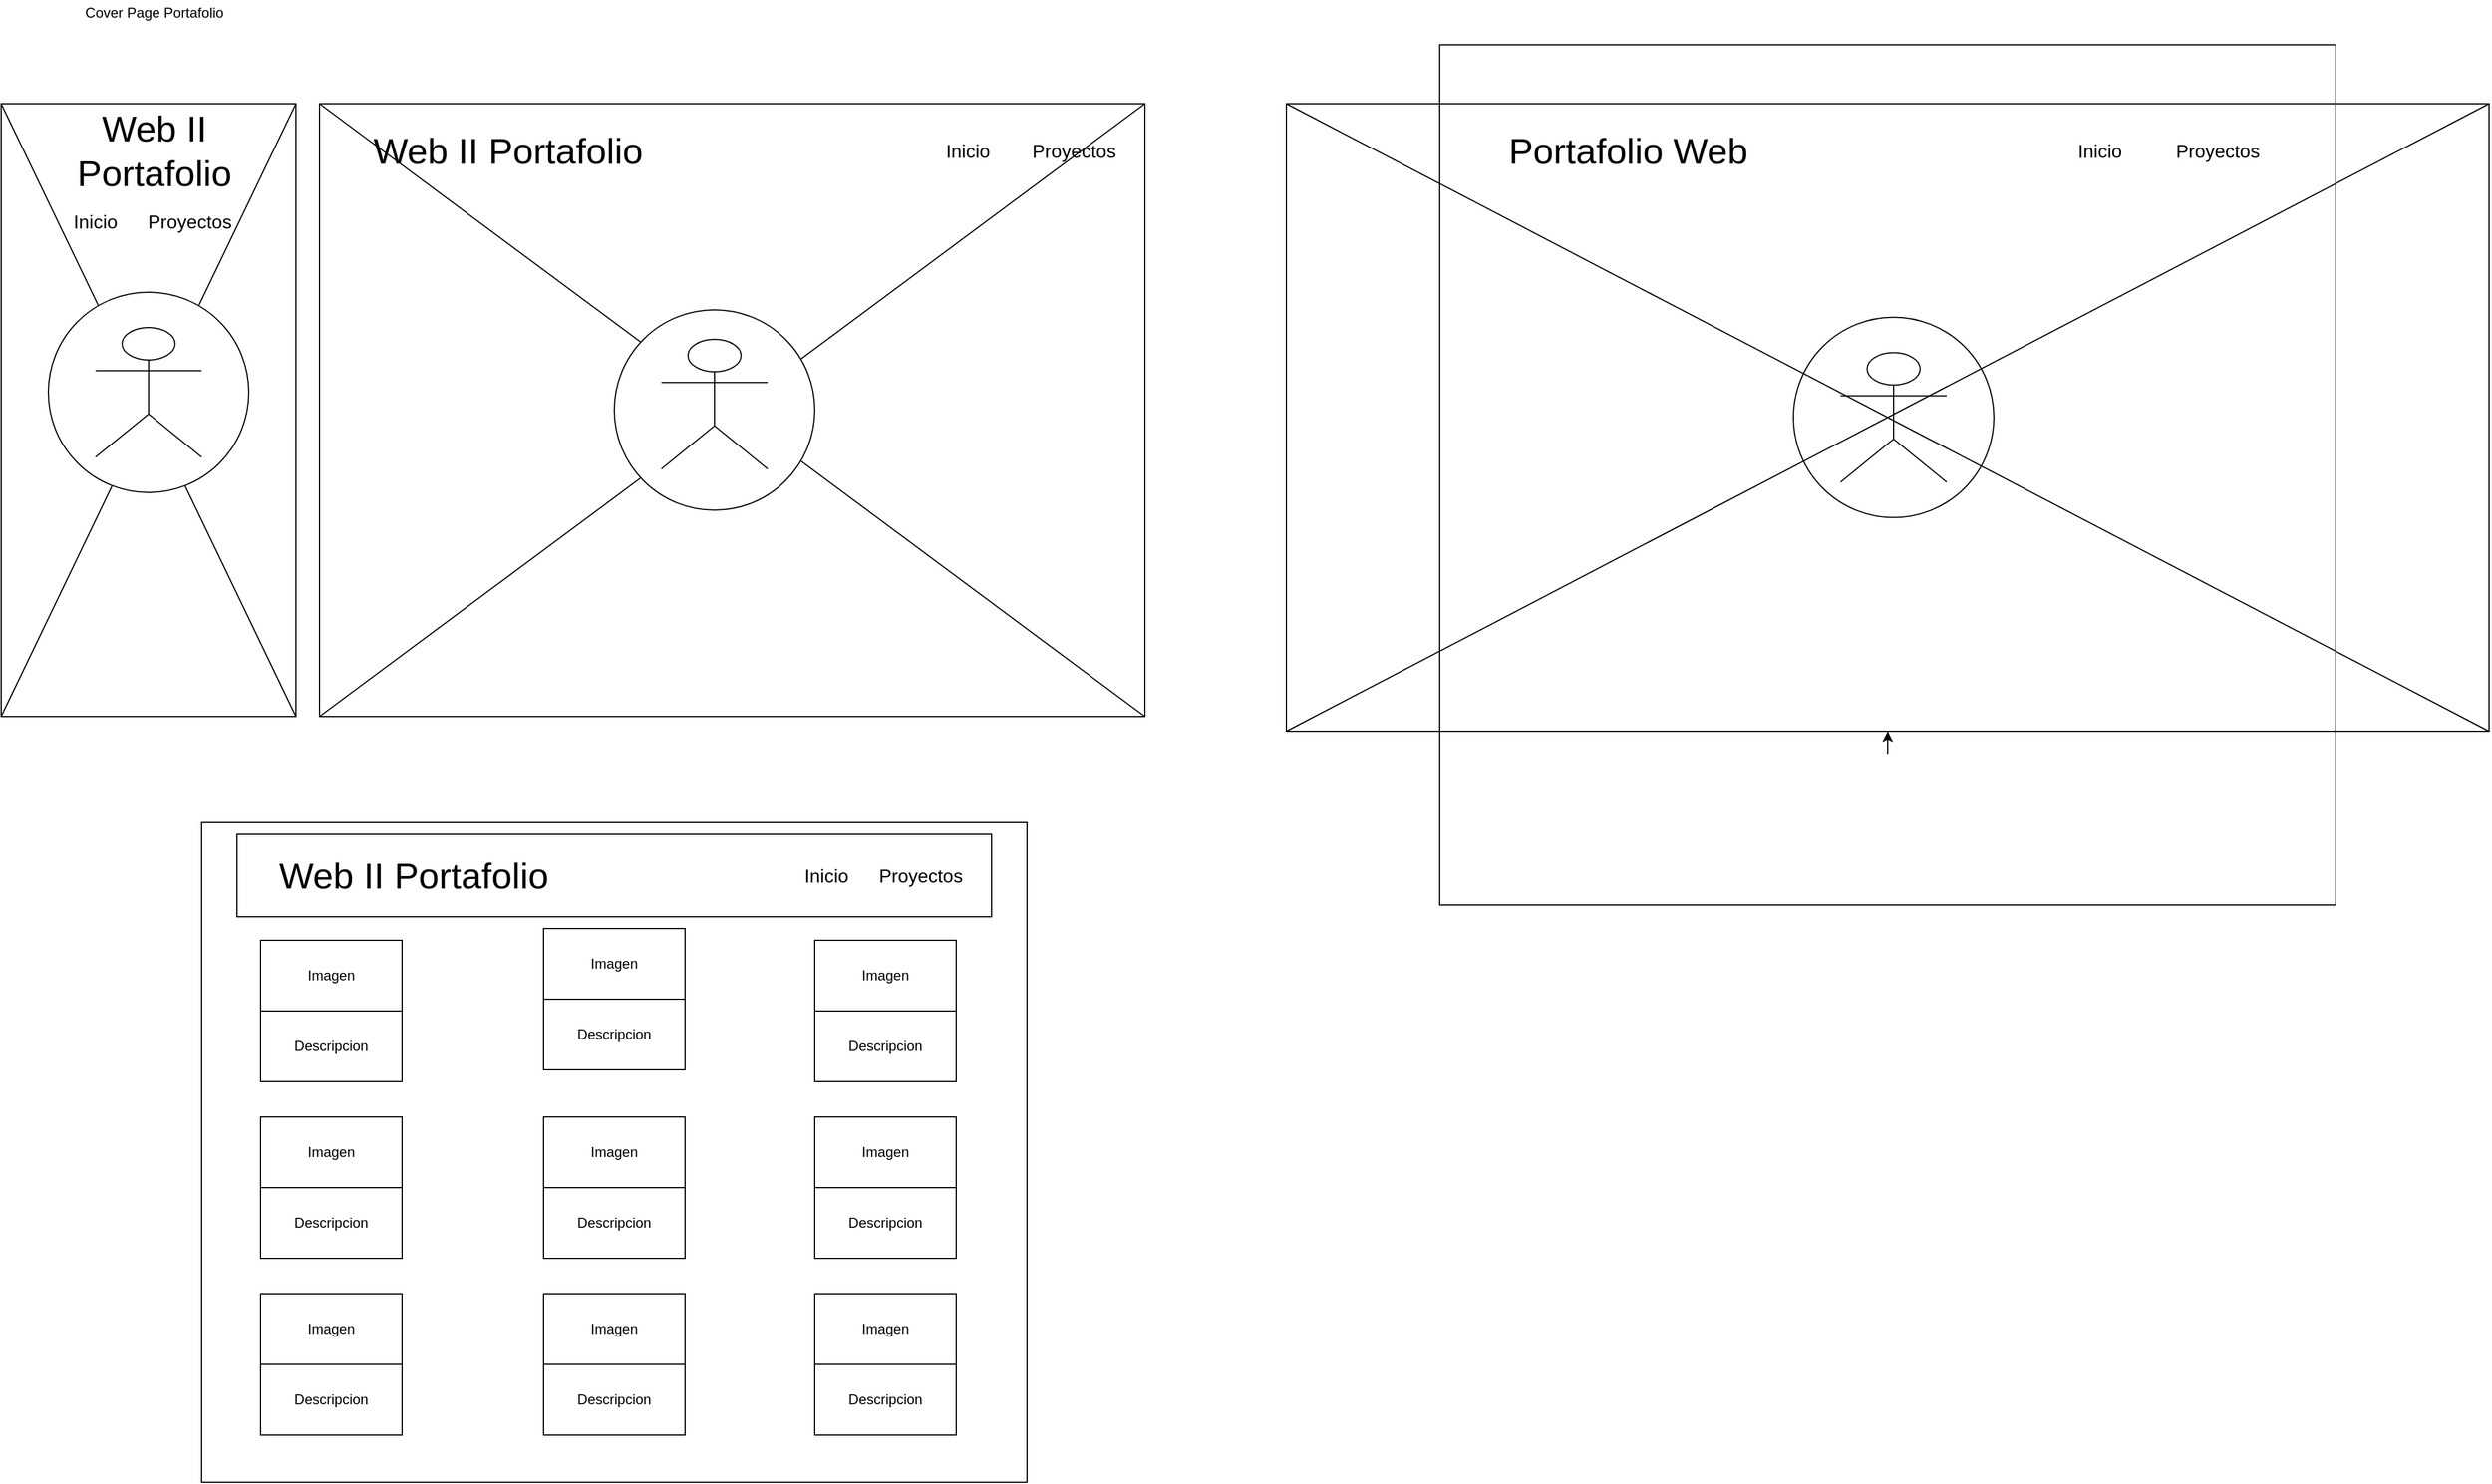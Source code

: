<mxfile version="14.1.8" type="device" pages="2"><diagram id="TVRLxBg_jeRX5fFNaOIJ" name="Page-1"><mxGraphModel dx="1092" dy="494" grid="1" gridSize="10" guides="1" tooltips="1" connect="1" arrows="1" fold="1" page="1" pageScale="1" pageWidth="1100" pageHeight="850" math="0" shadow="0"><root><mxCell id="0"/><mxCell id="1" parent="0"/><mxCell id="LJBU-VAnCsG5Pyl1tN5j-5" value="" style="rounded=0;whiteSpace=wrap;html=1;rotation=90;" parent="1" vertex="1"><mxGeometry x="260" y="640" width="560" height="700" as="geometry"/></mxCell><mxCell id="LJBU-VAnCsG5Pyl1tN5j-1" value="" style="rounded=0;whiteSpace=wrap;html=1;" parent="1" vertex="1"><mxGeometry x="20" y="100" width="250" height="520" as="geometry"/></mxCell><mxCell id="LJBU-VAnCsG5Pyl1tN5j-2" value="" style="rounded=0;whiteSpace=wrap;html=1;" parent="1" vertex="1"><mxGeometry x="290" y="100" width="700" height="520" as="geometry"/></mxCell><mxCell id="LJBU-VAnCsG5Pyl1tN5j-4" value="" style="rounded=0;whiteSpace=wrap;html=1;rotation=90;" parent="1" vertex="1"><mxGeometry x="1353.75" y="-143.75" width="532.5" height="1020" as="geometry"/></mxCell><mxCell id="LJBU-VAnCsG5Pyl1tN5j-6" value="Cover Page Portafolio" style="text;html=1;strokeColor=none;fillColor=none;align=center;verticalAlign=middle;whiteSpace=wrap;rounded=0;" parent="1" vertex="1"><mxGeometry x="20" y="12.5" width="260" height="20" as="geometry"/></mxCell><mxCell id="LJBU-VAnCsG5Pyl1tN5j-8" value="" style="endArrow=none;html=1;exitX=0;exitY=1;exitDx=0;exitDy=0;" parent="1" source="LJBU-VAnCsG5Pyl1tN5j-1" edge="1"><mxGeometry width="50" height="50" relative="1" as="geometry"><mxPoint x="220" y="150" as="sourcePoint"/><mxPoint x="270" y="100" as="targetPoint"/><Array as="points"/></mxGeometry></mxCell><mxCell id="LJBU-VAnCsG5Pyl1tN5j-9" value="" style="endArrow=none;html=1;exitX=1;exitY=1;exitDx=0;exitDy=0;entryX=0;entryY=0;entryDx=0;entryDy=0;" parent="1" source="LJBU-VAnCsG5Pyl1tN5j-1" target="LJBU-VAnCsG5Pyl1tN5j-1" edge="1"><mxGeometry width="50" height="50" relative="1" as="geometry"><mxPoint x="30" y="630.0" as="sourcePoint"/><mxPoint x="280" y="110" as="targetPoint"/></mxGeometry></mxCell><mxCell id="LJBU-VAnCsG5Pyl1tN5j-10" value="" style="ellipse;whiteSpace=wrap;html=1;aspect=fixed;" parent="1" vertex="1"><mxGeometry x="60" y="260" width="170" height="170" as="geometry"/></mxCell><mxCell id="LJBU-VAnCsG5Pyl1tN5j-12" value="" style="shape=umlActor;verticalLabelPosition=bottom;verticalAlign=top;html=1;outlineConnect=0;" parent="1" vertex="1"><mxGeometry x="100" y="290" width="90" height="110" as="geometry"/></mxCell><mxCell id="LJBU-VAnCsG5Pyl1tN5j-15" value="Web II Portafolio" style="text;html=1;strokeColor=none;fillColor=none;align=center;verticalAlign=middle;whiteSpace=wrap;rounded=0;fontSize=31;" parent="1" vertex="1"><mxGeometry x="70" y="130" width="160" height="20" as="geometry"/></mxCell><mxCell id="LJBU-VAnCsG5Pyl1tN5j-16" value="Inicio" style="text;html=1;strokeColor=none;fillColor=none;align=center;verticalAlign=middle;whiteSpace=wrap;rounded=0;fontSize=16;" parent="1" vertex="1"><mxGeometry x="80" y="190" width="40" height="20" as="geometry"/></mxCell><mxCell id="LJBU-VAnCsG5Pyl1tN5j-17" value="Proyectos" style="text;html=1;strokeColor=none;fillColor=none;align=center;verticalAlign=middle;whiteSpace=wrap;rounded=0;fontSize=16;" parent="1" vertex="1"><mxGeometry x="160" y="190" width="40" height="20" as="geometry"/></mxCell><mxCell id="LJBU-VAnCsG5Pyl1tN5j-20" value="Web II Portafolio" style="text;html=1;strokeColor=none;fillColor=none;align=center;verticalAlign=middle;whiteSpace=wrap;rounded=0;fontSize=31;" parent="1" vertex="1"><mxGeometry x="310" y="130" width="280" height="20" as="geometry"/></mxCell><mxCell id="LJBU-VAnCsG5Pyl1tN5j-21" value="Inicio" style="text;html=1;strokeColor=none;fillColor=none;align=center;verticalAlign=middle;whiteSpace=wrap;rounded=0;fontSize=16;" parent="1" vertex="1"><mxGeometry x="820" y="130" width="40" height="20" as="geometry"/></mxCell><mxCell id="LJBU-VAnCsG5Pyl1tN5j-22" value="Proyectos" style="text;html=1;strokeColor=none;fillColor=none;align=center;verticalAlign=middle;whiteSpace=wrap;rounded=0;fontSize=16;" parent="1" vertex="1"><mxGeometry x="910" y="130" width="40" height="20" as="geometry"/></mxCell><mxCell id="LJBU-VAnCsG5Pyl1tN5j-23" value="" style="endArrow=none;html=1;fontSize=16;entryX=0;entryY=0;entryDx=0;entryDy=0;exitX=1;exitY=1;exitDx=0;exitDy=0;" parent="1" source="LJBU-VAnCsG5Pyl1tN5j-2" target="LJBU-VAnCsG5Pyl1tN5j-2" edge="1"><mxGeometry width="50" height="50" relative="1" as="geometry"><mxPoint x="620" y="320" as="sourcePoint"/><mxPoint x="670" y="270" as="targetPoint"/></mxGeometry></mxCell><mxCell id="LJBU-VAnCsG5Pyl1tN5j-24" value="" style="endArrow=none;html=1;fontSize=16;entryX=1;entryY=0;entryDx=0;entryDy=0;exitX=0;exitY=1;exitDx=0;exitDy=0;" parent="1" source="LJBU-VAnCsG5Pyl1tN5j-2" target="LJBU-VAnCsG5Pyl1tN5j-2" edge="1"><mxGeometry width="50" height="50" relative="1" as="geometry"><mxPoint x="620" y="320" as="sourcePoint"/><mxPoint x="670" y="270" as="targetPoint"/></mxGeometry></mxCell><mxCell id="LJBU-VAnCsG5Pyl1tN5j-25" style="edgeStyle=orthogonalEdgeStyle;rounded=0;orthogonalLoop=1;jettySize=auto;html=1;exitX=1;exitY=0.5;exitDx=0;exitDy=0;fontSize=16;" parent="1" source="LJBU-VAnCsG5Pyl1tN5j-4" target="LJBU-VAnCsG5Pyl1tN5j-4" edge="1"><mxGeometry relative="1" as="geometry"/></mxCell><mxCell id="LJBU-VAnCsG5Pyl1tN5j-26" value="" style="ellipse;whiteSpace=wrap;html=1;aspect=fixed;" parent="1" vertex="1"><mxGeometry x="540" y="275" width="170" height="170" as="geometry"/></mxCell><mxCell id="LJBU-VAnCsG5Pyl1tN5j-27" value="" style="shape=umlActor;verticalLabelPosition=bottom;verticalAlign=top;html=1;outlineConnect=0;" parent="1" vertex="1"><mxGeometry x="580" y="300" width="90" height="110" as="geometry"/></mxCell><mxCell id="LJBU-VAnCsG5Pyl1tN5j-28" value="Portafolio Web" style="text;html=1;strokeColor=none;fillColor=none;align=center;verticalAlign=middle;whiteSpace=wrap;rounded=0;fontSize=31;" parent="1" vertex="1"><mxGeometry x="1260" y="130" width="280" height="20" as="geometry"/></mxCell><mxCell id="LJBU-VAnCsG5Pyl1tN5j-29" value="Inicio" style="text;html=1;strokeColor=none;fillColor=none;align=center;verticalAlign=middle;whiteSpace=wrap;rounded=0;fontSize=16;" parent="1" vertex="1"><mxGeometry x="1780" y="130" width="40" height="20" as="geometry"/></mxCell><mxCell id="LJBU-VAnCsG5Pyl1tN5j-30" value="Proyectos" style="text;html=1;strokeColor=none;fillColor=none;align=center;verticalAlign=middle;whiteSpace=wrap;rounded=0;fontSize=16;" parent="1" vertex="1"><mxGeometry x="1880" y="130" width="40" height="20" as="geometry"/></mxCell><mxCell id="LJBU-VAnCsG5Pyl1tN5j-31" value="" style="ellipse;whiteSpace=wrap;html=1;aspect=fixed;" parent="1" vertex="1"><mxGeometry x="1540" y="281.25" width="170" height="170" as="geometry"/></mxCell><mxCell id="LJBU-VAnCsG5Pyl1tN5j-32" value="" style="shape=umlActor;verticalLabelPosition=bottom;verticalAlign=top;html=1;outlineConnect=0;" parent="1" vertex="1"><mxGeometry x="1580" y="311.25" width="90" height="110" as="geometry"/></mxCell><mxCell id="LJBU-VAnCsG5Pyl1tN5j-33" value="" style="endArrow=none;html=1;fontSize=16;entryX=0;entryY=1;entryDx=0;entryDy=0;exitX=1;exitY=0;exitDx=0;exitDy=0;" parent="1" source="LJBU-VAnCsG5Pyl1tN5j-4" target="LJBU-VAnCsG5Pyl1tN5j-4" edge="1"><mxGeometry width="50" height="50" relative="1" as="geometry"><mxPoint x="1460" y="490" as="sourcePoint"/><mxPoint x="1510" y="440" as="targetPoint"/></mxGeometry></mxCell><mxCell id="LJBU-VAnCsG5Pyl1tN5j-34" value="" style="endArrow=none;html=1;fontSize=16;exitX=1;exitY=1;exitDx=0;exitDy=0;entryX=0;entryY=0;entryDx=0;entryDy=0;" parent="1" source="LJBU-VAnCsG5Pyl1tN5j-4" target="LJBU-VAnCsG5Pyl1tN5j-4" edge="1"><mxGeometry width="50" height="50" relative="1" as="geometry"><mxPoint x="1460" y="490" as="sourcePoint"/><mxPoint x="1510" y="440" as="targetPoint"/></mxGeometry></mxCell><mxCell id="LJBU-VAnCsG5Pyl1tN5j-35" value="" style="rounded=0;whiteSpace=wrap;html=1;fontSize=16;fillColor=none;" parent="1" vertex="1"><mxGeometry x="1240" y="50" width="760" height="730" as="geometry"/></mxCell><mxCell id="Os_f2i-9dtp2tiWXhxIK-8" value="" style="rounded=0;whiteSpace=wrap;html=1;strokeColor=#000000;fillColor=#FFFFFF;" vertex="1" parent="1"><mxGeometry x="220" y="720" width="640" height="70" as="geometry"/></mxCell><mxCell id="Os_f2i-9dtp2tiWXhxIK-1" value="Web II Portafolio" style="text;html=1;strokeColor=#FFFFFF;fillColor=#FFFFFF;align=center;verticalAlign=middle;whiteSpace=wrap;rounded=0;fontSize=31;" vertex="1" parent="1"><mxGeometry x="230" y="745" width="280" height="20" as="geometry"/></mxCell><mxCell id="Os_f2i-9dtp2tiWXhxIK-2" value="Inicio" style="text;html=1;strokeColor=none;fillColor=none;align=center;verticalAlign=middle;whiteSpace=wrap;rounded=0;fontSize=16;" vertex="1" parent="1"><mxGeometry x="700" y="745" width="40" height="20" as="geometry"/></mxCell><mxCell id="Os_f2i-9dtp2tiWXhxIK-3" value="Proyectos" style="text;html=1;strokeColor=none;fillColor=none;align=center;verticalAlign=middle;whiteSpace=wrap;rounded=0;fontSize=16;" vertex="1" parent="1"><mxGeometry x="780" y="745" width="40" height="20" as="geometry"/></mxCell><mxCell id="Os_f2i-9dtp2tiWXhxIK-10" value="" style="rounded=0;whiteSpace=wrap;html=1;strokeColor=#000000;fillColor=#FFFFFF;" vertex="1" parent="1"><mxGeometry x="240" y="810" width="120" height="60" as="geometry"/></mxCell><mxCell id="Os_f2i-9dtp2tiWXhxIK-11" value="Imagen" style="text;html=1;strokeColor=none;fillColor=none;align=center;verticalAlign=middle;whiteSpace=wrap;rounded=0;" vertex="1" parent="1"><mxGeometry x="280" y="830" width="40" height="20" as="geometry"/></mxCell><mxCell id="Os_f2i-9dtp2tiWXhxIK-13" value="" style="rounded=0;whiteSpace=wrap;html=1;strokeColor=#000000;fillColor=#FFFFFF;" vertex="1" parent="1"><mxGeometry x="240" y="870" width="120" height="60" as="geometry"/></mxCell><mxCell id="Os_f2i-9dtp2tiWXhxIK-14" value="Descripcion" style="text;html=1;strokeColor=none;fillColor=none;align=center;verticalAlign=middle;whiteSpace=wrap;rounded=0;" vertex="1" parent="1"><mxGeometry x="280" y="890" width="40" height="20" as="geometry"/></mxCell><mxCell id="Os_f2i-9dtp2tiWXhxIK-15" value="" style="rounded=0;whiteSpace=wrap;html=1;strokeColor=#000000;fillColor=#FFFFFF;" vertex="1" parent="1"><mxGeometry x="480" y="800" width="120" height="60" as="geometry"/></mxCell><mxCell id="Os_f2i-9dtp2tiWXhxIK-16" value="Imagen" style="text;html=1;strokeColor=none;fillColor=none;align=center;verticalAlign=middle;whiteSpace=wrap;rounded=0;" vertex="1" parent="1"><mxGeometry x="520" y="820" width="40" height="20" as="geometry"/></mxCell><mxCell id="Os_f2i-9dtp2tiWXhxIK-17" value="" style="rounded=0;whiteSpace=wrap;html=1;strokeColor=#000000;fillColor=#FFFFFF;" vertex="1" parent="1"><mxGeometry x="480" y="860" width="120" height="60" as="geometry"/></mxCell><mxCell id="Os_f2i-9dtp2tiWXhxIK-18" value="Descripcion" style="text;html=1;strokeColor=none;fillColor=none;align=center;verticalAlign=middle;whiteSpace=wrap;rounded=0;" vertex="1" parent="1"><mxGeometry x="520" y="880" width="40" height="20" as="geometry"/></mxCell><mxCell id="Os_f2i-9dtp2tiWXhxIK-19" value="" style="rounded=0;whiteSpace=wrap;html=1;strokeColor=#000000;fillColor=#FFFFFF;" vertex="1" parent="1"><mxGeometry x="710" y="810" width="120" height="60" as="geometry"/></mxCell><mxCell id="Os_f2i-9dtp2tiWXhxIK-20" value="Imagen" style="text;html=1;strokeColor=none;fillColor=none;align=center;verticalAlign=middle;whiteSpace=wrap;rounded=0;" vertex="1" parent="1"><mxGeometry x="750" y="830" width="40" height="20" as="geometry"/></mxCell><mxCell id="Os_f2i-9dtp2tiWXhxIK-21" value="" style="rounded=0;whiteSpace=wrap;html=1;strokeColor=#000000;fillColor=#FFFFFF;" vertex="1" parent="1"><mxGeometry x="710" y="870" width="120" height="60" as="geometry"/></mxCell><mxCell id="Os_f2i-9dtp2tiWXhxIK-22" value="Descripcion" style="text;html=1;strokeColor=none;fillColor=none;align=center;verticalAlign=middle;whiteSpace=wrap;rounded=0;" vertex="1" parent="1"><mxGeometry x="750" y="890" width="40" height="20" as="geometry"/></mxCell><mxCell id="Os_f2i-9dtp2tiWXhxIK-25" value="" style="rounded=0;whiteSpace=wrap;html=1;strokeColor=#000000;fillColor=#FFFFFF;" vertex="1" parent="1"><mxGeometry x="240" y="960" width="120" height="60" as="geometry"/></mxCell><mxCell id="Os_f2i-9dtp2tiWXhxIK-26" value="Imagen" style="text;html=1;strokeColor=none;fillColor=none;align=center;verticalAlign=middle;whiteSpace=wrap;rounded=0;" vertex="1" parent="1"><mxGeometry x="280" y="980" width="40" height="20" as="geometry"/></mxCell><mxCell id="Os_f2i-9dtp2tiWXhxIK-27" value="" style="rounded=0;whiteSpace=wrap;html=1;strokeColor=#000000;fillColor=#FFFFFF;" vertex="1" parent="1"><mxGeometry x="240" y="1020" width="120" height="60" as="geometry"/></mxCell><mxCell id="Os_f2i-9dtp2tiWXhxIK-28" value="Descripcion" style="text;html=1;strokeColor=none;fillColor=none;align=center;verticalAlign=middle;whiteSpace=wrap;rounded=0;" vertex="1" parent="1"><mxGeometry x="280" y="1040" width="40" height="20" as="geometry"/></mxCell><mxCell id="Os_f2i-9dtp2tiWXhxIK-29" value="" style="rounded=0;whiteSpace=wrap;html=1;strokeColor=#000000;fillColor=#FFFFFF;" vertex="1" parent="1"><mxGeometry x="480" y="960" width="120" height="60" as="geometry"/></mxCell><mxCell id="Os_f2i-9dtp2tiWXhxIK-30" value="Imagen" style="text;html=1;strokeColor=none;fillColor=none;align=center;verticalAlign=middle;whiteSpace=wrap;rounded=0;" vertex="1" parent="1"><mxGeometry x="520" y="980" width="40" height="20" as="geometry"/></mxCell><mxCell id="Os_f2i-9dtp2tiWXhxIK-31" value="" style="rounded=0;whiteSpace=wrap;html=1;strokeColor=#000000;fillColor=#FFFFFF;" vertex="1" parent="1"><mxGeometry x="480" y="1020" width="120" height="60" as="geometry"/></mxCell><mxCell id="Os_f2i-9dtp2tiWXhxIK-32" value="Descripcion" style="text;html=1;strokeColor=none;fillColor=none;align=center;verticalAlign=middle;whiteSpace=wrap;rounded=0;" vertex="1" parent="1"><mxGeometry x="520" y="1040" width="40" height="20" as="geometry"/></mxCell><mxCell id="Os_f2i-9dtp2tiWXhxIK-33" value="" style="rounded=0;whiteSpace=wrap;html=1;strokeColor=#000000;fillColor=#FFFFFF;" vertex="1" parent="1"><mxGeometry x="240" y="1110" width="120" height="60" as="geometry"/></mxCell><mxCell id="Os_f2i-9dtp2tiWXhxIK-34" value="Imagen" style="text;html=1;strokeColor=none;fillColor=none;align=center;verticalAlign=middle;whiteSpace=wrap;rounded=0;" vertex="1" parent="1"><mxGeometry x="280" y="1130" width="40" height="20" as="geometry"/></mxCell><mxCell id="Os_f2i-9dtp2tiWXhxIK-35" value="" style="rounded=0;whiteSpace=wrap;html=1;strokeColor=#000000;fillColor=#FFFFFF;" vertex="1" parent="1"><mxGeometry x="240" y="1170" width="120" height="60" as="geometry"/></mxCell><mxCell id="Os_f2i-9dtp2tiWXhxIK-36" value="Descripcion" style="text;html=1;strokeColor=none;fillColor=none;align=center;verticalAlign=middle;whiteSpace=wrap;rounded=0;" vertex="1" parent="1"><mxGeometry x="280" y="1190" width="40" height="20" as="geometry"/></mxCell><mxCell id="Os_f2i-9dtp2tiWXhxIK-37" value="" style="rounded=0;whiteSpace=wrap;html=1;strokeColor=#000000;fillColor=#FFFFFF;" vertex="1" parent="1"><mxGeometry x="480" y="1110" width="120" height="60" as="geometry"/></mxCell><mxCell id="Os_f2i-9dtp2tiWXhxIK-38" value="Imagen" style="text;html=1;strokeColor=none;fillColor=none;align=center;verticalAlign=middle;whiteSpace=wrap;rounded=0;" vertex="1" parent="1"><mxGeometry x="520" y="1130" width="40" height="20" as="geometry"/></mxCell><mxCell id="Os_f2i-9dtp2tiWXhxIK-39" value="" style="rounded=0;whiteSpace=wrap;html=1;strokeColor=#000000;fillColor=#FFFFFF;" vertex="1" parent="1"><mxGeometry x="480" y="1170" width="120" height="60" as="geometry"/></mxCell><mxCell id="Os_f2i-9dtp2tiWXhxIK-40" value="Descripcion" style="text;html=1;strokeColor=none;fillColor=none;align=center;verticalAlign=middle;whiteSpace=wrap;rounded=0;" vertex="1" parent="1"><mxGeometry x="520" y="1190" width="40" height="20" as="geometry"/></mxCell><mxCell id="Os_f2i-9dtp2tiWXhxIK-41" value="" style="rounded=0;whiteSpace=wrap;html=1;strokeColor=#000000;fillColor=#FFFFFF;" vertex="1" parent="1"><mxGeometry x="710" y="960" width="120" height="60" as="geometry"/></mxCell><mxCell id="Os_f2i-9dtp2tiWXhxIK-42" value="Imagen" style="text;html=1;strokeColor=none;fillColor=none;align=center;verticalAlign=middle;whiteSpace=wrap;rounded=0;" vertex="1" parent="1"><mxGeometry x="750" y="980" width="40" height="20" as="geometry"/></mxCell><mxCell id="Os_f2i-9dtp2tiWXhxIK-43" value="" style="rounded=0;whiteSpace=wrap;html=1;strokeColor=#000000;fillColor=#FFFFFF;" vertex="1" parent="1"><mxGeometry x="710" y="1020" width="120" height="60" as="geometry"/></mxCell><mxCell id="Os_f2i-9dtp2tiWXhxIK-44" value="Descripcion" style="text;html=1;strokeColor=none;fillColor=none;align=center;verticalAlign=middle;whiteSpace=wrap;rounded=0;" vertex="1" parent="1"><mxGeometry x="750" y="1040" width="40" height="20" as="geometry"/></mxCell><mxCell id="Os_f2i-9dtp2tiWXhxIK-45" value="" style="rounded=0;whiteSpace=wrap;html=1;strokeColor=#000000;fillColor=#FFFFFF;" vertex="1" parent="1"><mxGeometry x="710" y="1110" width="120" height="60" as="geometry"/></mxCell><mxCell id="Os_f2i-9dtp2tiWXhxIK-46" value="Imagen" style="text;html=1;strokeColor=none;fillColor=none;align=center;verticalAlign=middle;whiteSpace=wrap;rounded=0;" vertex="1" parent="1"><mxGeometry x="750" y="1130" width="40" height="20" as="geometry"/></mxCell><mxCell id="Os_f2i-9dtp2tiWXhxIK-47" value="" style="rounded=0;whiteSpace=wrap;html=1;strokeColor=#000000;fillColor=#FFFFFF;" vertex="1" parent="1"><mxGeometry x="710" y="1170" width="120" height="60" as="geometry"/></mxCell><mxCell id="Os_f2i-9dtp2tiWXhxIK-48" value="Descripcion" style="text;html=1;strokeColor=none;fillColor=none;align=center;verticalAlign=middle;whiteSpace=wrap;rounded=0;" vertex="1" parent="1"><mxGeometry x="750" y="1190" width="40" height="20" as="geometry"/></mxCell></root></mxGraphModel></diagram><diagram id="CzFK2SuCrc2GGHjDIna0" name="Page-2"><mxGraphModel dx="772" dy="566" grid="1" gridSize="10" guides="1" tooltips="1" connect="1" arrows="1" fold="1" page="1" pageScale="1" pageWidth="1100" pageHeight="850" math="0" shadow="0"><root><mxCell id="Nrn2BLaPttFLPvRdKct8-0"/><mxCell id="Nrn2BLaPttFLPvRdKct8-1" parent="Nrn2BLaPttFLPvRdKct8-0"/></root></mxGraphModel></diagram></mxfile>